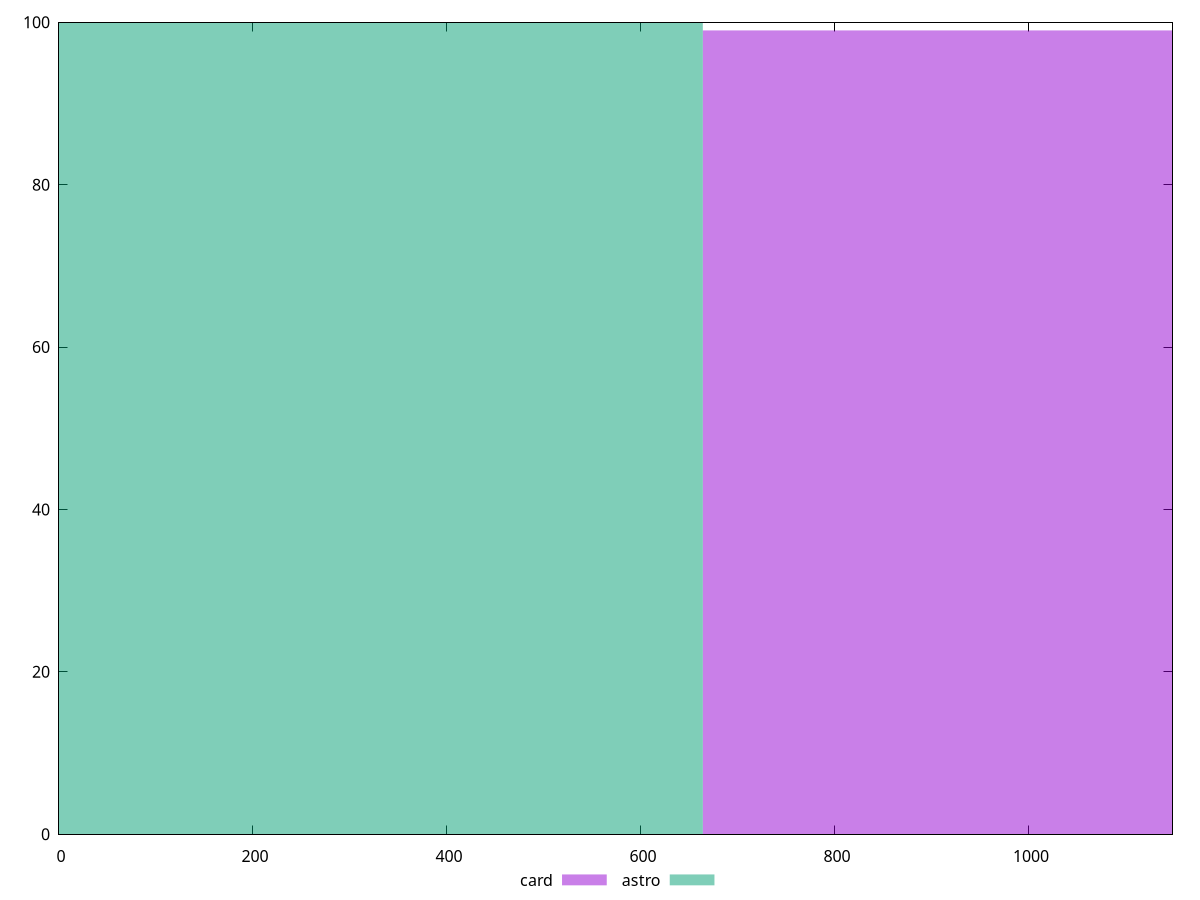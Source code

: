 reset

$card <<EOF
1327.5263934184381 99
EOF

$astro <<EOF
0 100
EOF

set key outside below
set boxwidth 1327.5263934184381
set xrange [0:1148]
set yrange [0:100]
set trange [0:100]
set style fill transparent solid 0.5 noborder
set terminal svg size 640, 500 enhanced background rgb 'white'
set output "reports/report_00030_2021-02-24T20-42-31.540Z/uses-rel-preload/comparison/histogram/2_vs_3.svg"

plot $card title "card" with boxes, \
     $astro title "astro" with boxes

reset
